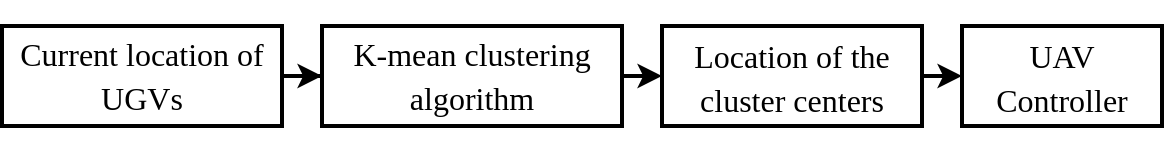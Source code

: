<mxfile version="11.3.0" type="device" pages="1"><diagram id="SBzvQmJ0Hw6WS9oO8XS7" name="Page-1"><mxGraphModel dx="1796" dy="600" grid="1" gridSize="10" guides="1" tooltips="1" connect="1" arrows="1" fold="1" page="1" pageScale="1" pageWidth="850" pageHeight="1100" math="0" shadow="0"><root><mxCell id="0"/><mxCell id="1" parent="0"/><mxCell id="LX-KC6wT47VBDORvxNk1-12" style="edgeStyle=orthogonalEdgeStyle;rounded=0;orthogonalLoop=1;jettySize=auto;html=1;exitX=1;exitY=0.5;exitDx=0;exitDy=0;strokeWidth=2;" parent="1" source="LX-KC6wT47VBDORvxNk1-1" target="LX-KC6wT47VBDORvxNk1-2" edge="1"><mxGeometry relative="1" as="geometry"/></mxCell><mxCell id="LX-KC6wT47VBDORvxNk1-1" value="&lt;h2&gt;&lt;font face=&quot;Times New Roman&quot; style=&quot;font-weight: normal ; font-size: 16px&quot;&gt;Current location of UGVs&lt;/font&gt;&lt;/h2&gt;" style="rounded=0;whiteSpace=wrap;html=1;strokeWidth=2;" parent="1" vertex="1"><mxGeometry x="-100" y="30" width="140" height="50" as="geometry"/></mxCell><mxCell id="LX-KC6wT47VBDORvxNk1-11" style="edgeStyle=orthogonalEdgeStyle;rounded=0;orthogonalLoop=1;jettySize=auto;html=1;exitX=1;exitY=0.5;exitDx=0;exitDy=0;entryX=0;entryY=0.5;entryDx=0;entryDy=0;strokeWidth=2;" parent="1" source="LX-KC6wT47VBDORvxNk1-2" target="LX-KC6wT47VBDORvxNk1-4" edge="1"><mxGeometry relative="1" as="geometry"/></mxCell><mxCell id="LX-KC6wT47VBDORvxNk1-2" value="&lt;h2&gt;&lt;/h2&gt;&lt;h2&gt;&lt;font face=&quot;Times New Roman&quot; style=&quot;font-weight: normal ; font-size: 16px&quot;&gt;K-mean clustering algorithm&lt;/font&gt;&lt;/h2&gt;" style="rounded=0;whiteSpace=wrap;html=1;strokeWidth=2;" parent="1" vertex="1"><mxGeometry x="60" y="30" width="150" height="50" as="geometry"/></mxCell><mxCell id="n03fPplZdcMm2ePoFri8-2" style="edgeStyle=orthogonalEdgeStyle;rounded=0;orthogonalLoop=1;jettySize=auto;html=1;exitX=1;exitY=0.5;exitDx=0;exitDy=0;entryX=0;entryY=0.5;entryDx=0;entryDy=0;strokeWidth=2;" parent="1" source="LX-KC6wT47VBDORvxNk1-4" target="LX-KC6wT47VBDORvxNk1-5" edge="1"><mxGeometry relative="1" as="geometry"/></mxCell><mxCell id="LX-KC6wT47VBDORvxNk1-4" value="&lt;h2&gt;&lt;p align=&quot;center&quot;&gt;&lt;/p&gt;&lt;/h2&gt;&lt;h2&gt;&lt;span style=&quot;font-weight: normal&quot;&gt;&lt;font face=&quot;Times New Roman&quot; style=&quot;font-size: 16px&quot;&gt;Location of the cluster centers&lt;/font&gt;&lt;/span&gt;&lt;/h2&gt;" style="rounded=0;whiteSpace=wrap;html=1;strokeWidth=2;" parent="1" vertex="1"><mxGeometry x="230" y="30" width="130" height="50" as="geometry"/></mxCell><mxCell id="LX-KC6wT47VBDORvxNk1-5" value="&lt;h2&gt;&lt;p align=&quot;center&quot;&gt;&lt;/p&gt;&lt;/h2&gt;&lt;h2&gt;&lt;span style=&quot;font-weight: normal&quot;&gt;&lt;font face=&quot;Times New Roman&quot; style=&quot;font-size: 16px&quot;&gt;UAV Controller&lt;/font&gt;&lt;/span&gt;&lt;/h2&gt;" style="rounded=0;whiteSpace=wrap;html=1;strokeWidth=2;" parent="1" vertex="1"><mxGeometry x="380" y="30" width="100" height="50" as="geometry"/></mxCell></root></mxGraphModel></diagram></mxfile>